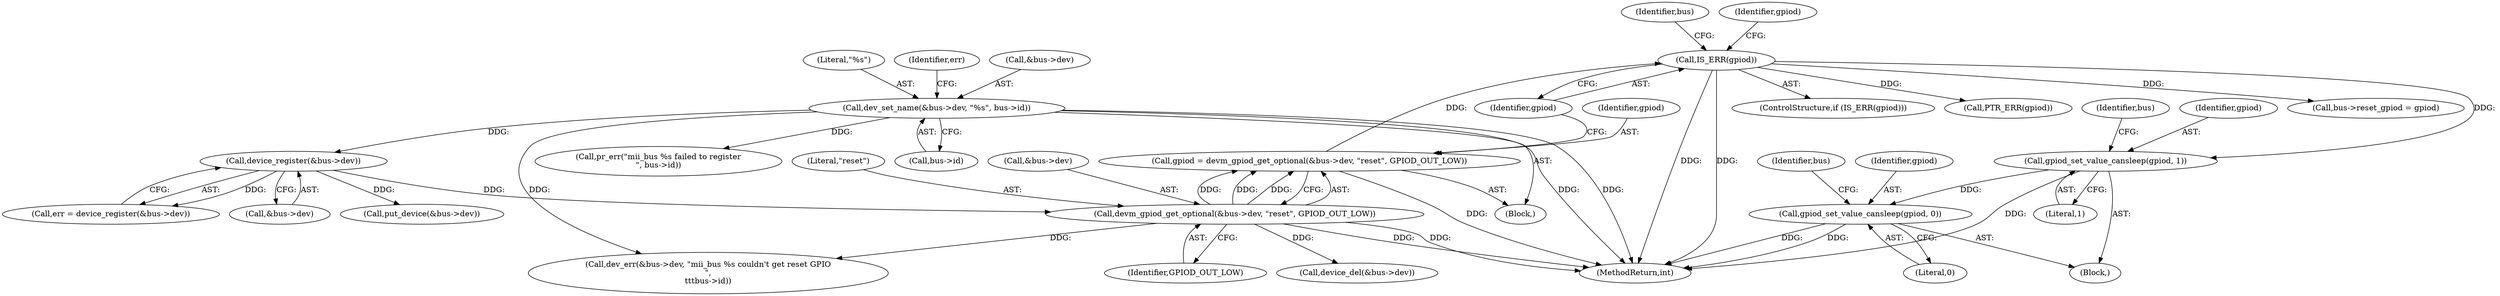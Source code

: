 digraph "0_linux_6ff7b060535e87c2ae14dd8548512abfdda528fb@API" {
"1000246" [label="(Call,gpiod_set_value_cansleep(gpiod, 1))"];
"1000217" [label="(Call,IS_ERR(gpiod))"];
"1000207" [label="(Call,gpiod = devm_gpiod_get_optional(&bus->dev, \"reset\", GPIOD_OUT_LOW))"];
"1000209" [label="(Call,devm_gpiod_get_optional(&bus->dev, \"reset\", GPIOD_OUT_LOW))"];
"1000181" [label="(Call,device_register(&bus->dev))"];
"1000170" [label="(Call,dev_set_name(&bus->dev, \"%s\", bus->id))"];
"1000253" [label="(Call,gpiod_set_value_cansleep(gpiod, 0))"];
"1000214" [label="(Literal,\"reset\")"];
"1000218" [label="(Identifier,gpiod)"];
"1000253" [label="(Call,gpiod_set_value_cansleep(gpiod, 0))"];
"1000217" [label="(Call,IS_ERR(gpiod))"];
"1000350" [label="(Call,device_del(&bus->dev))"];
"1000255" [label="(Literal,0)"];
"1000170" [label="(Call,dev_set_name(&bus->dev, \"%s\", bus->id))"];
"1000175" [label="(Literal,\"%s\")"];
"1000246" [label="(Call,gpiod_set_value_cansleep(gpiod, 1))"];
"1000251" [label="(Identifier,bus)"];
"1000254" [label="(Identifier,gpiod)"];
"1000207" [label="(Call,gpiod = devm_gpiod_get_optional(&bus->dev, \"reset\", GPIOD_OUT_LOW))"];
"1000216" [label="(ControlStructure,if (IS_ERR(gpiod)))"];
"1000208" [label="(Identifier,gpiod)"];
"1000235" [label="(Call,PTR_ERR(gpiod))"];
"1000105" [label="(Block,)"];
"1000258" [label="(Identifier,bus)"];
"1000180" [label="(Identifier,err)"];
"1000210" [label="(Call,&bus->dev)"];
"1000171" [label="(Call,&bus->dev)"];
"1000247" [label="(Identifier,gpiod)"];
"1000189" [label="(Call,pr_err(\"mii_bus %s failed to register\n\", bus->id))"];
"1000240" [label="(Block,)"];
"1000241" [label="(Call,bus->reset_gpiod = gpiod)"];
"1000220" [label="(Call,dev_err(&bus->dev, \"mii_bus %s couldn't get reset GPIO\n\",\n\t\t\tbus->id))"];
"1000176" [label="(Call,bus->id)"];
"1000215" [label="(Identifier,GPIOD_OUT_LOW)"];
"1000181" [label="(Call,device_register(&bus->dev))"];
"1000248" [label="(Literal,1)"];
"1000209" [label="(Call,devm_gpiod_get_optional(&bus->dev, \"reset\", GPIOD_OUT_LOW))"];
"1000223" [label="(Identifier,bus)"];
"1000182" [label="(Call,&bus->dev)"];
"1000239" [label="(Identifier,gpiod)"];
"1000179" [label="(Call,err = device_register(&bus->dev))"];
"1000194" [label="(Call,put_device(&bus->dev))"];
"1000357" [label="(MethodReturn,int)"];
"1000246" -> "1000240"  [label="AST: "];
"1000246" -> "1000248"  [label="CFG: "];
"1000247" -> "1000246"  [label="AST: "];
"1000248" -> "1000246"  [label="AST: "];
"1000251" -> "1000246"  [label="CFG: "];
"1000246" -> "1000357"  [label="DDG: "];
"1000217" -> "1000246"  [label="DDG: "];
"1000246" -> "1000253"  [label="DDG: "];
"1000217" -> "1000216"  [label="AST: "];
"1000217" -> "1000218"  [label="CFG: "];
"1000218" -> "1000217"  [label="AST: "];
"1000223" -> "1000217"  [label="CFG: "];
"1000239" -> "1000217"  [label="CFG: "];
"1000217" -> "1000357"  [label="DDG: "];
"1000217" -> "1000357"  [label="DDG: "];
"1000207" -> "1000217"  [label="DDG: "];
"1000217" -> "1000235"  [label="DDG: "];
"1000217" -> "1000241"  [label="DDG: "];
"1000207" -> "1000105"  [label="AST: "];
"1000207" -> "1000209"  [label="CFG: "];
"1000208" -> "1000207"  [label="AST: "];
"1000209" -> "1000207"  [label="AST: "];
"1000218" -> "1000207"  [label="CFG: "];
"1000207" -> "1000357"  [label="DDG: "];
"1000209" -> "1000207"  [label="DDG: "];
"1000209" -> "1000207"  [label="DDG: "];
"1000209" -> "1000207"  [label="DDG: "];
"1000209" -> "1000215"  [label="CFG: "];
"1000210" -> "1000209"  [label="AST: "];
"1000214" -> "1000209"  [label="AST: "];
"1000215" -> "1000209"  [label="AST: "];
"1000209" -> "1000357"  [label="DDG: "];
"1000209" -> "1000357"  [label="DDG: "];
"1000181" -> "1000209"  [label="DDG: "];
"1000209" -> "1000220"  [label="DDG: "];
"1000209" -> "1000350"  [label="DDG: "];
"1000181" -> "1000179"  [label="AST: "];
"1000181" -> "1000182"  [label="CFG: "];
"1000182" -> "1000181"  [label="AST: "];
"1000179" -> "1000181"  [label="CFG: "];
"1000181" -> "1000179"  [label="DDG: "];
"1000170" -> "1000181"  [label="DDG: "];
"1000181" -> "1000194"  [label="DDG: "];
"1000170" -> "1000105"  [label="AST: "];
"1000170" -> "1000176"  [label="CFG: "];
"1000171" -> "1000170"  [label="AST: "];
"1000175" -> "1000170"  [label="AST: "];
"1000176" -> "1000170"  [label="AST: "];
"1000180" -> "1000170"  [label="CFG: "];
"1000170" -> "1000357"  [label="DDG: "];
"1000170" -> "1000357"  [label="DDG: "];
"1000170" -> "1000189"  [label="DDG: "];
"1000170" -> "1000220"  [label="DDG: "];
"1000253" -> "1000240"  [label="AST: "];
"1000253" -> "1000255"  [label="CFG: "];
"1000254" -> "1000253"  [label="AST: "];
"1000255" -> "1000253"  [label="AST: "];
"1000258" -> "1000253"  [label="CFG: "];
"1000253" -> "1000357"  [label="DDG: "];
"1000253" -> "1000357"  [label="DDG: "];
}
